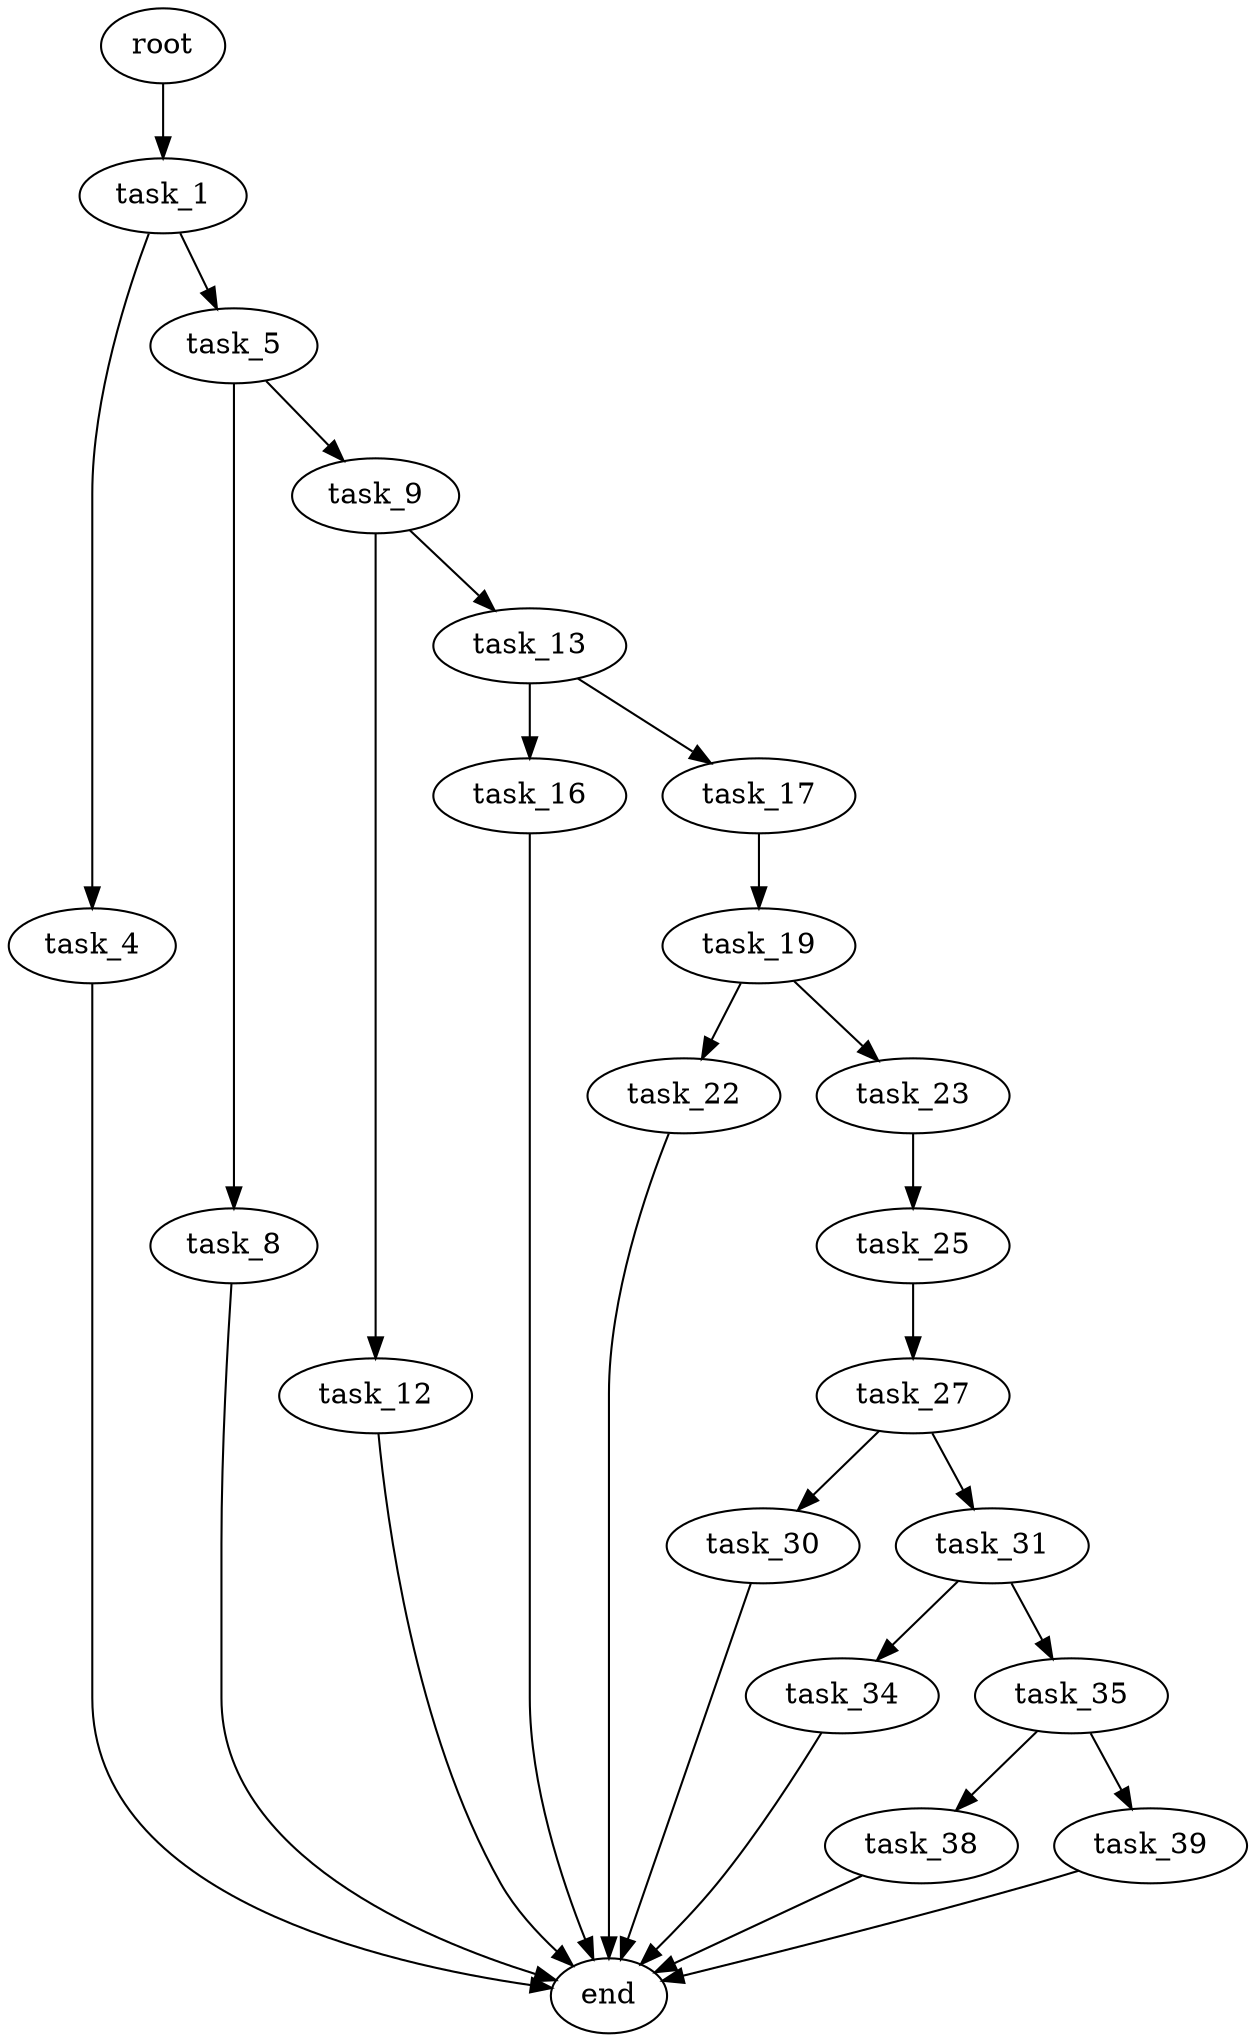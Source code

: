 digraph G {
  root [size="0.000000"];
  task_1 [size="4377555601.000000"];
  task_4 [size="103534760808.000000"];
  task_5 [size="28991029248.000000"];
  end [size="0.000000"];
  task_8 [size="231928233984.000000"];
  task_9 [size="8589934592.000000"];
  task_12 [size="4557581544.000000"];
  task_13 [size="13801672460.000000"];
  task_16 [size="8589934592.000000"];
  task_17 [size="2092813270.000000"];
  task_19 [size="18122426456.000000"];
  task_22 [size="1073741824000.000000"];
  task_23 [size="782757789696.000000"];
  task_25 [size="627027643751.000000"];
  task_27 [size="13568146982.000000"];
  task_30 [size="9284869755.000000"];
  task_31 [size="6381104216.000000"];
  task_34 [size="782757789696.000000"];
  task_35 [size="316871514143.000000"];
  task_38 [size="28991029248.000000"];
  task_39 [size="7063689113.000000"];

  root -> task_1 [size="1.000000"];
  task_1 -> task_4 [size="75497472.000000"];
  task_1 -> task_5 [size="75497472.000000"];
  task_4 -> end [size="1.000000"];
  task_5 -> task_8 [size="75497472.000000"];
  task_5 -> task_9 [size="75497472.000000"];
  task_8 -> end [size="1.000000"];
  task_9 -> task_12 [size="33554432.000000"];
  task_9 -> task_13 [size="33554432.000000"];
  task_12 -> end [size="1.000000"];
  task_13 -> task_16 [size="301989888.000000"];
  task_13 -> task_17 [size="301989888.000000"];
  task_16 -> end [size="1.000000"];
  task_17 -> task_19 [size="75497472.000000"];
  task_19 -> task_22 [size="301989888.000000"];
  task_19 -> task_23 [size="301989888.000000"];
  task_22 -> end [size="1.000000"];
  task_23 -> task_25 [size="679477248.000000"];
  task_25 -> task_27 [size="411041792.000000"];
  task_27 -> task_30 [size="33554432.000000"];
  task_27 -> task_31 [size="33554432.000000"];
  task_30 -> end [size="1.000000"];
  task_31 -> task_34 [size="536870912.000000"];
  task_31 -> task_35 [size="536870912.000000"];
  task_34 -> end [size="1.000000"];
  task_35 -> task_38 [size="838860800.000000"];
  task_35 -> task_39 [size="838860800.000000"];
  task_38 -> end [size="1.000000"];
  task_39 -> end [size="1.000000"];
}
